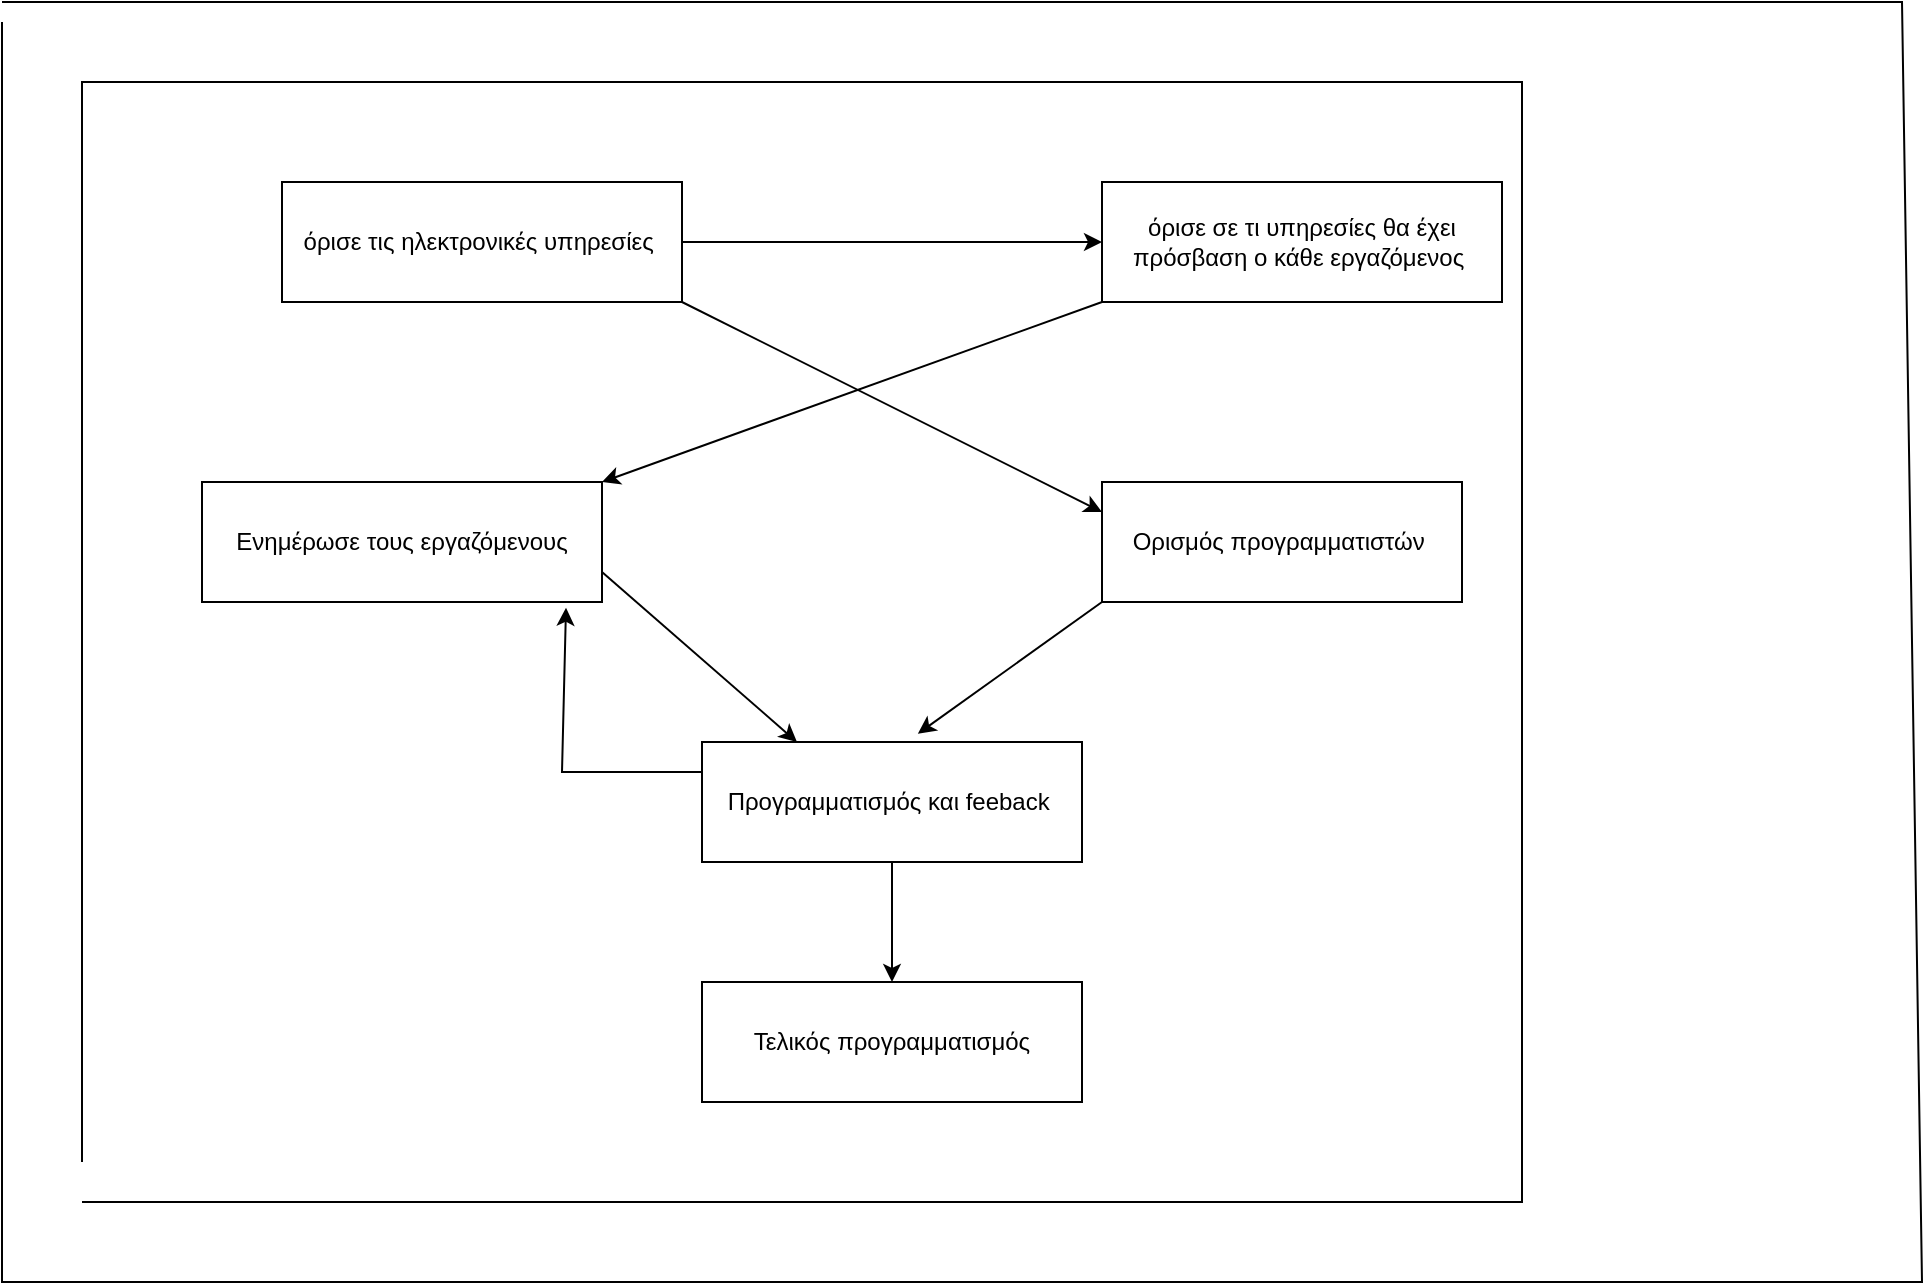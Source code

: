 <mxfile version="21.3.2" type="github">
  <diagram name="Σελίδα-1" id="RnyMKa6uYo8wfqKTMDjT">
    <mxGraphModel dx="1513" dy="712" grid="1" gridSize="10" guides="1" tooltips="1" connect="1" arrows="1" fold="1" page="1" pageScale="1" pageWidth="3300" pageHeight="4681" math="0" shadow="0">
      <root>
        <mxCell id="0" />
        <mxCell id="1" parent="0" />
        <mxCell id="7ovYymC-5ZYo1Sts3X1_-1" value="" style="endArrow=none;html=1;rounded=0;" edge="1" parent="1">
          <mxGeometry width="50" height="50" relative="1" as="geometry">
            <mxPoint x="240" y="700" as="sourcePoint" />
            <mxPoint x="240" y="720" as="targetPoint" />
            <Array as="points">
              <mxPoint x="240" y="160" />
              <mxPoint x="960" y="160" />
              <mxPoint x="960" y="720" />
            </Array>
          </mxGeometry>
        </mxCell>
        <UserObject label="Ορισμός προγραμματιστών&amp;nbsp;" treeRoot="1" id="7ovYymC-5ZYo1Sts3X1_-20">
          <mxCell style="whiteSpace=wrap;html=1;align=center;treeFolding=1;treeMoving=1;newEdgeStyle={&quot;edgeStyle&quot;:&quot;elbowEdgeStyle&quot;,&quot;startArrow&quot;:&quot;none&quot;,&quot;endArrow&quot;:&quot;none&quot;};" vertex="1" parent="1">
            <mxGeometry x="750" y="360" width="180" height="60" as="geometry" />
          </mxCell>
        </UserObject>
        <UserObject label="όρισε τις ηλεκτρονικές υπηρεσίες&amp;nbsp;" treeRoot="1" id="7ovYymC-5ZYo1Sts3X1_-21">
          <mxCell style="whiteSpace=wrap;html=1;align=center;treeFolding=1;treeMoving=1;newEdgeStyle={&quot;edgeStyle&quot;:&quot;elbowEdgeStyle&quot;,&quot;startArrow&quot;:&quot;none&quot;,&quot;endArrow&quot;:&quot;none&quot;};" vertex="1" parent="1">
            <mxGeometry x="340" y="210" width="200" height="60" as="geometry" />
          </mxCell>
        </UserObject>
        <UserObject label="όρισε σε τι υπηρεσίες θα έχει πρόσβαση ο κάθε εργαζόμενος&amp;nbsp;" treeRoot="1" id="7ovYymC-5ZYo1Sts3X1_-22">
          <mxCell style="whiteSpace=wrap;html=1;align=center;treeFolding=1;treeMoving=1;newEdgeStyle={&quot;edgeStyle&quot;:&quot;elbowEdgeStyle&quot;,&quot;startArrow&quot;:&quot;none&quot;,&quot;endArrow&quot;:&quot;none&quot;};" vertex="1" parent="1">
            <mxGeometry x="750" y="210" width="200" height="60" as="geometry" />
          </mxCell>
        </UserObject>
        <UserObject label="Ενημέρωσε τους εργαζόμενους" treeRoot="1" id="7ovYymC-5ZYo1Sts3X1_-23">
          <mxCell style="whiteSpace=wrap;html=1;align=center;treeFolding=1;treeMoving=1;newEdgeStyle={&quot;edgeStyle&quot;:&quot;elbowEdgeStyle&quot;,&quot;startArrow&quot;:&quot;none&quot;,&quot;endArrow&quot;:&quot;none&quot;};" vertex="1" parent="1">
            <mxGeometry x="300" y="360" width="200" height="60" as="geometry" />
          </mxCell>
        </UserObject>
        <UserObject label="Προγραμματισμός και feeback&amp;nbsp;" treeRoot="1" id="7ovYymC-5ZYo1Sts3X1_-24">
          <mxCell style="whiteSpace=wrap;html=1;align=center;treeFolding=1;treeMoving=1;newEdgeStyle={&quot;edgeStyle&quot;:&quot;elbowEdgeStyle&quot;,&quot;startArrow&quot;:&quot;none&quot;,&quot;endArrow&quot;:&quot;none&quot;};" vertex="1" parent="1">
            <mxGeometry x="550" y="490" width="190" height="60" as="geometry" />
          </mxCell>
        </UserObject>
        <UserObject label="Τελικός προγραμματισμός" treeRoot="1" id="7ovYymC-5ZYo1Sts3X1_-26">
          <mxCell style="whiteSpace=wrap;html=1;align=center;treeFolding=1;treeMoving=1;newEdgeStyle={&quot;edgeStyle&quot;:&quot;elbowEdgeStyle&quot;,&quot;startArrow&quot;:&quot;none&quot;,&quot;endArrow&quot;:&quot;none&quot;};" vertex="1" parent="1">
            <mxGeometry x="550" y="610" width="190" height="60" as="geometry" />
          </mxCell>
        </UserObject>
        <mxCell id="7ovYymC-5ZYo1Sts3X1_-28" value="" style="endArrow=classic;html=1;rounded=0;entryX=0;entryY=0.5;entryDx=0;entryDy=0;exitX=1;exitY=0.5;exitDx=0;exitDy=0;" edge="1" parent="1" source="7ovYymC-5ZYo1Sts3X1_-21" target="7ovYymC-5ZYo1Sts3X1_-22">
          <mxGeometry width="50" height="50" relative="1" as="geometry">
            <mxPoint x="610" y="260" as="sourcePoint" />
            <mxPoint x="660" y="210" as="targetPoint" />
          </mxGeometry>
        </mxCell>
        <mxCell id="7ovYymC-5ZYo1Sts3X1_-30" value="" style="endArrow=classic;html=1;rounded=0;exitX=1;exitY=1;exitDx=0;exitDy=0;entryX=0;entryY=0.25;entryDx=0;entryDy=0;" edge="1" parent="1" source="7ovYymC-5ZYo1Sts3X1_-21" target="7ovYymC-5ZYo1Sts3X1_-20">
          <mxGeometry width="50" height="50" relative="1" as="geometry">
            <mxPoint x="560" y="330" as="sourcePoint" />
            <mxPoint x="610" y="280" as="targetPoint" />
          </mxGeometry>
        </mxCell>
        <mxCell id="7ovYymC-5ZYo1Sts3X1_-31" value="" style="endArrow=classic;html=1;rounded=0;entryX=0.568;entryY=-0.068;entryDx=0;entryDy=0;entryPerimeter=0;exitX=0;exitY=1;exitDx=0;exitDy=0;" edge="1" parent="1" source="7ovYymC-5ZYo1Sts3X1_-20" target="7ovYymC-5ZYo1Sts3X1_-24">
          <mxGeometry width="50" height="50" relative="1" as="geometry">
            <mxPoint x="590" y="460" as="sourcePoint" />
            <mxPoint x="640" y="410" as="targetPoint" />
          </mxGeometry>
        </mxCell>
        <mxCell id="7ovYymC-5ZYo1Sts3X1_-32" value="" style="endArrow=classic;html=1;rounded=0;entryX=0.25;entryY=0;entryDx=0;entryDy=0;exitX=1;exitY=0.75;exitDx=0;exitDy=0;" edge="1" parent="1" source="7ovYymC-5ZYo1Sts3X1_-23" target="7ovYymC-5ZYo1Sts3X1_-24">
          <mxGeometry width="50" height="50" relative="1" as="geometry">
            <mxPoint x="610" y="350" as="sourcePoint" />
            <mxPoint x="630" y="400" as="targetPoint" />
            <Array as="points" />
          </mxGeometry>
        </mxCell>
        <mxCell id="7ovYymC-5ZYo1Sts3X1_-33" value="" style="endArrow=classic;html=1;rounded=0;exitX=0.5;exitY=1;exitDx=0;exitDy=0;entryX=0.5;entryY=0;entryDx=0;entryDy=0;" edge="1" parent="1" source="7ovYymC-5ZYo1Sts3X1_-24" target="7ovYymC-5ZYo1Sts3X1_-26">
          <mxGeometry width="50" height="50" relative="1" as="geometry">
            <mxPoint x="730" y="610" as="sourcePoint" />
            <mxPoint x="780" y="560" as="targetPoint" />
          </mxGeometry>
        </mxCell>
        <mxCell id="7ovYymC-5ZYo1Sts3X1_-34" value="" style="endArrow=classic;html=1;rounded=0;exitX=0;exitY=1;exitDx=0;exitDy=0;entryX=1;entryY=0;entryDx=0;entryDy=0;" edge="1" parent="1" source="7ovYymC-5ZYo1Sts3X1_-22" target="7ovYymC-5ZYo1Sts3X1_-23">
          <mxGeometry width="50" height="50" relative="1" as="geometry">
            <mxPoint x="600" y="410" as="sourcePoint" />
            <mxPoint x="570" y="360" as="targetPoint" />
          </mxGeometry>
        </mxCell>
        <mxCell id="7ovYymC-5ZYo1Sts3X1_-35" value="" style="endArrow=classic;html=1;rounded=0;exitX=0;exitY=0.25;exitDx=0;exitDy=0;entryX=0.91;entryY=1.048;entryDx=0;entryDy=0;entryPerimeter=0;" edge="1" parent="1" source="7ovYymC-5ZYo1Sts3X1_-24" target="7ovYymC-5ZYo1Sts3X1_-23">
          <mxGeometry width="50" height="50" relative="1" as="geometry">
            <mxPoint x="450" y="550" as="sourcePoint" />
            <mxPoint x="440" y="505" as="targetPoint" />
            <Array as="points">
              <mxPoint x="480" y="505" />
            </Array>
          </mxGeometry>
        </mxCell>
        <mxCell id="7ovYymC-5ZYo1Sts3X1_-36" value="" style="endArrow=none;html=1;rounded=0;" edge="1" parent="1">
          <mxGeometry width="50" height="50" relative="1" as="geometry">
            <mxPoint x="200" y="130" as="sourcePoint" />
            <mxPoint x="200" y="120" as="targetPoint" />
            <Array as="points">
              <mxPoint x="200" y="760" />
              <mxPoint x="1160" y="760" />
              <mxPoint x="1150" y="120" />
            </Array>
          </mxGeometry>
        </mxCell>
      </root>
    </mxGraphModel>
  </diagram>
</mxfile>
